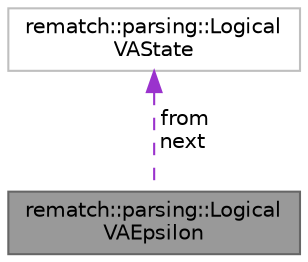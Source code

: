 digraph "rematch::parsing::LogicalVAEpsilon"
{
 // LATEX_PDF_SIZE
  bgcolor="transparent";
  edge [fontname=Helvetica,fontsize=10,labelfontname=Helvetica,labelfontsize=10];
  node [fontname=Helvetica,fontsize=10,shape=box,height=0.2,width=0.4];
  Node1 [label="rematch::parsing::Logical\lVAEpsilon",height=0.2,width=0.4,color="gray40", fillcolor="grey60", style="filled", fontcolor="black",tooltip=" "];
  Node2 -> Node1 [dir="back",color="darkorchid3",style="dashed",label=" from\nnext" ];
  Node2 [label="rematch::parsing::Logical\lVAState",height=0.2,width=0.4,color="grey75", fillcolor="white", style="filled",URL="$d1/d29/classrematch_1_1parsing_1_1LogicalVAState.html",tooltip=" "];
}

